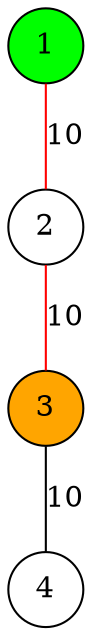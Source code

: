Graph{
node [shape=circle];
1--2[label=10][color = red];
2--3[label=10][color = red];
3--4[label=10]1[fillcolor = green, style = filled]; 
3[fillcolor = orange, style = filled]; }
